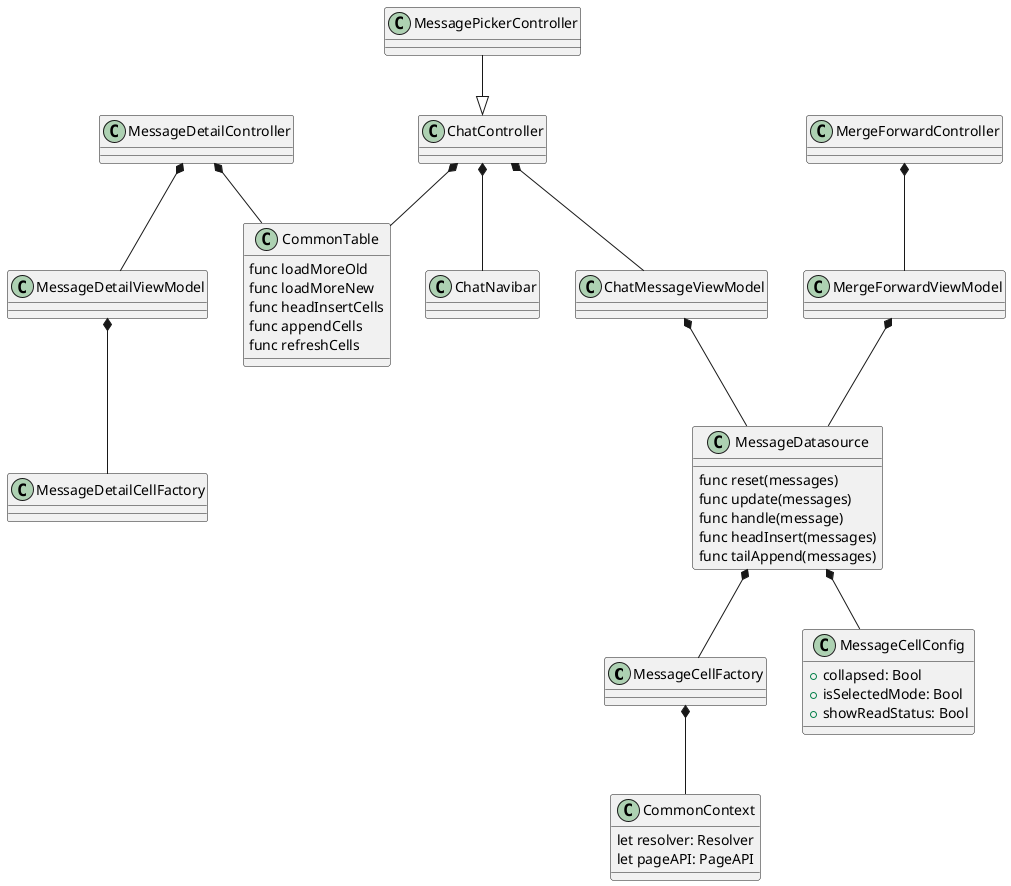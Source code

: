 @startuml chat

class MessageCellFactory {
}

class CommonContext {
    let resolver: Resolver
    let pageAPI: PageAPI
}

class CommonTable {
    func loadMoreOld
    func loadMoreNew
    func headInsertCells
    func appendCells
    func refreshCells
}

class ChatNavibar {
}

class MessageCellConfig {
    +collapsed: Bool
    +isSelectedMode: Bool
    +showReadStatus: Bool
}

class ChatMessageViewModel {
}

class ChatController {
}

MessageDatasource *-- MessageCellFactory
MessageCellFactory *-- CommonContext
ChatMessageViewModel *-- MessageDatasource
ChatController *-- ChatMessageViewModel
ChatController *-- CommonTable
ChatController *-- ChatNavibar
MessageDatasource *-- MessageCellConfig


class MergeForwardViewModel {
}

class MergeForwardController {
}

MergeForwardViewModel *-- MessageDatasource
MergeForwardController *-- MergeForwardViewModel

class MessagePickerController {
}

MessagePickerController --|> ChatController

class MessageDetailViewModel {
}

class MessageDetailController {
}

class MessageDetailCellFactory {
}

MessageDetailController *-- MessageDetailViewModel
MessageDetailViewModel *-- MessageDetailCellFactory
MessageDetailController *-- CommonTable

class MessageDatasource {
    func reset(messages)
    func update(messages)
    func handle(message)
    func headInsert(messages)
    func tailAppend(messages)
}
@enduml